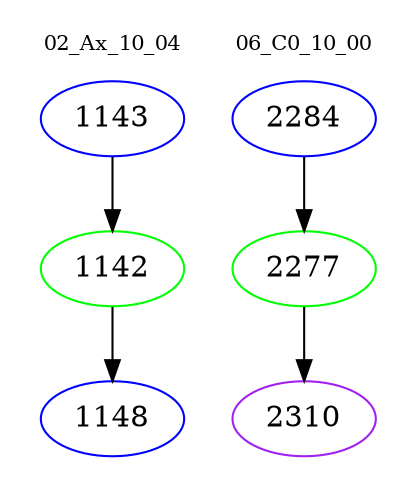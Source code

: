 digraph{
subgraph cluster_0 {
color = white
label = "02_Ax_10_04";
fontsize=10;
T0_1143 [label="1143", color="blue"]
T0_1143 -> T0_1142 [color="black"]
T0_1142 [label="1142", color="green"]
T0_1142 -> T0_1148 [color="black"]
T0_1148 [label="1148", color="blue"]
}
subgraph cluster_1 {
color = white
label = "06_C0_10_00";
fontsize=10;
T1_2284 [label="2284", color="blue"]
T1_2284 -> T1_2277 [color="black"]
T1_2277 [label="2277", color="green"]
T1_2277 -> T1_2310 [color="black"]
T1_2310 [label="2310", color="purple"]
}
}
